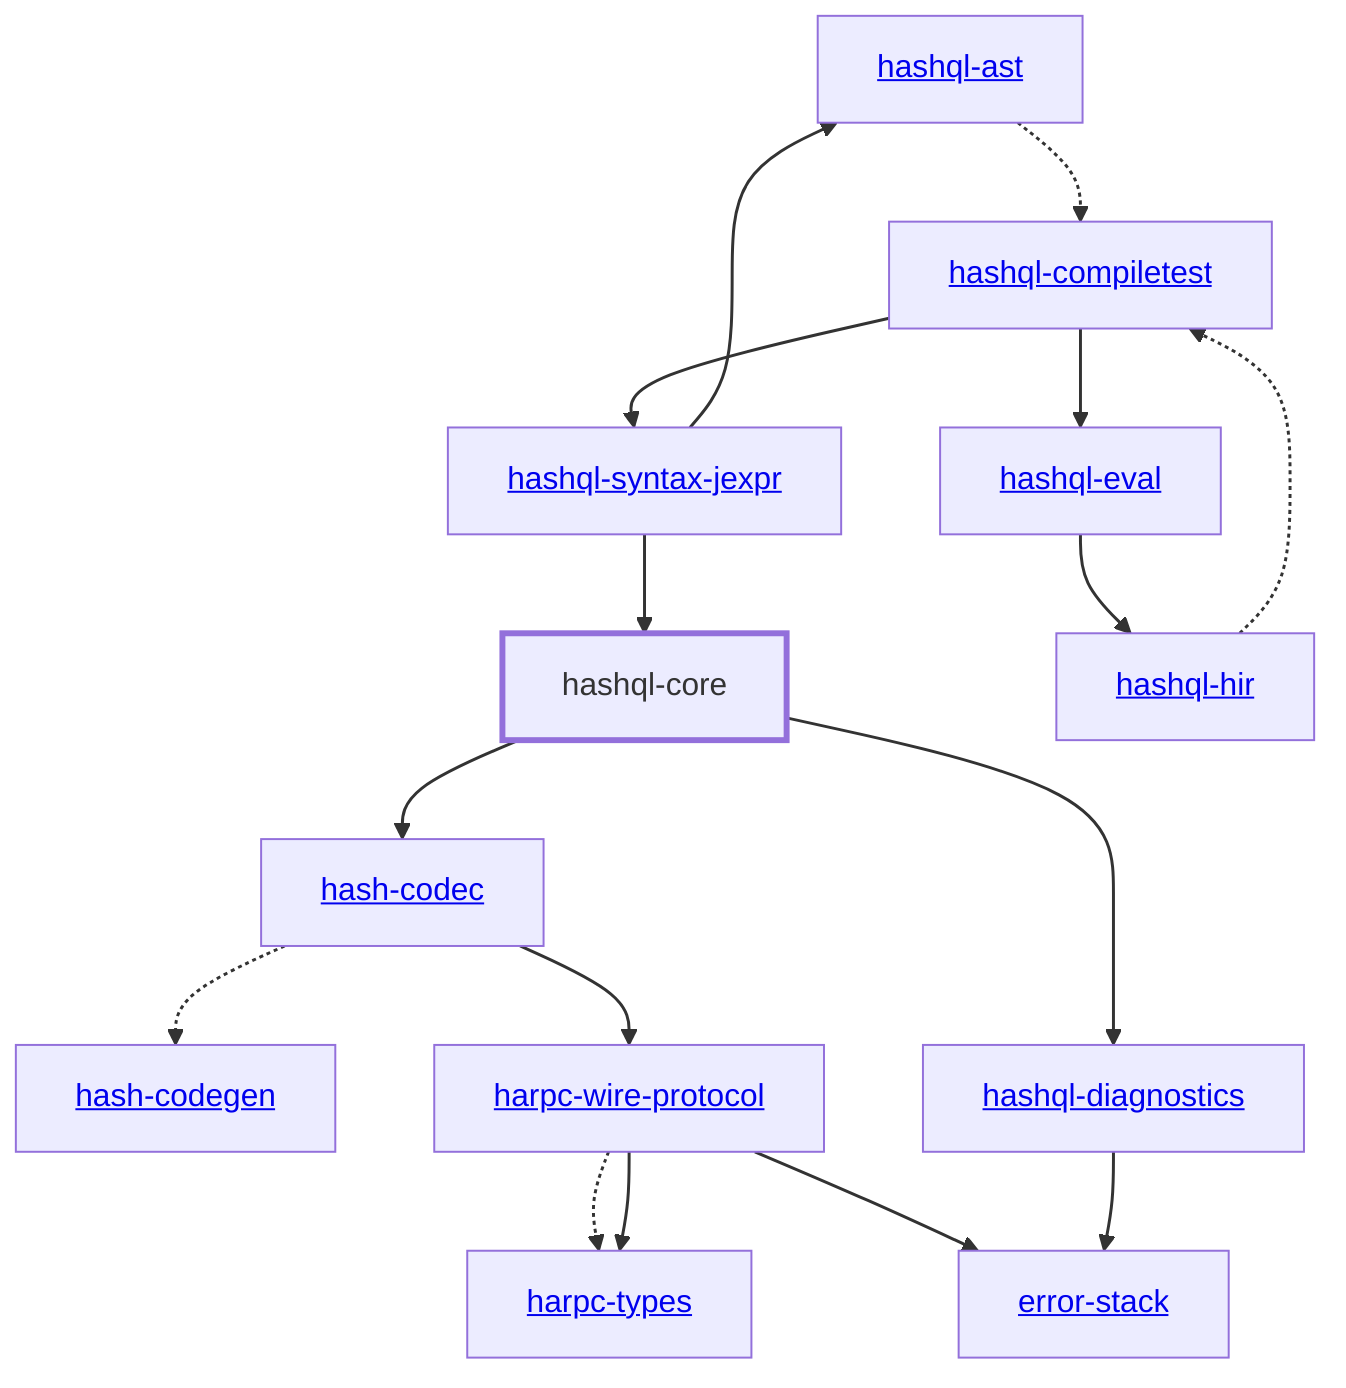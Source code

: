 graph TD
    linkStyle default stroke-width:1.5px
    classDef default stroke-width:1px
    classDef root stroke-width:3px
    classDef dev stroke-width:1px
    classDef build stroke-width:1px
    %% Legend
    %% --> : Normal dependency
    %% -.-> : Dev dependency
    %% ---> : Build dependency
    0[<a href="../hash_codec">hash-codec</a>]
    1[<a href="../hash_codegen">hash-codegen</a>]
    2[<a href="../harpc_types">harpc-types</a>]
    3[<a href="../harpc_wire_protocol">harpc-wire-protocol</a>]
    4[<a href="../hashql_ast">hashql-ast</a>]
    5[<a href="../hashql_compiletest">hashql-compiletest</a>]
    6[hashql-core]
    class 6 root
    7[<a href="../hashql_diagnostics">hashql-diagnostics</a>]
    8[<a href="../hashql_eval">hashql-eval</a>]
    9[<a href="../hashql_hir">hashql-hir</a>]
    10[<a href="../hashql_syntax_jexpr">hashql-syntax-jexpr</a>]
    11[<a href="../error_stack">error-stack</a>]
    0 -.-> 1
    0 --> 3
    3 -.-> 2
    3 --> 2
    3 --> 11
    4 -.-> 5
    5 --> 8
    5 --> 10
    6 --> 0
    6 --> 7
    7 --> 11
    8 --> 9
    9 -.-> 5
    10 --> 4
    10 --> 6